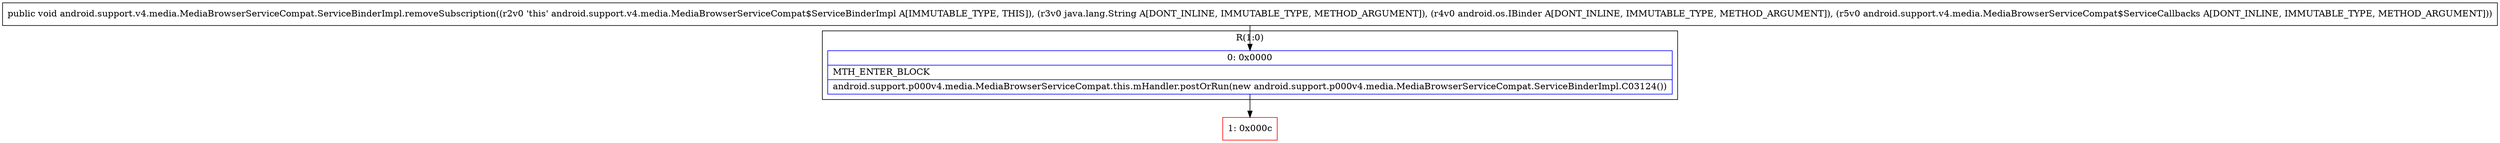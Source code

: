 digraph "CFG forandroid.support.v4.media.MediaBrowserServiceCompat.ServiceBinderImpl.removeSubscription(Ljava\/lang\/String;Landroid\/os\/IBinder;Landroid\/support\/v4\/media\/MediaBrowserServiceCompat$ServiceCallbacks;)V" {
subgraph cluster_Region_2058116467 {
label = "R(1:0)";
node [shape=record,color=blue];
Node_0 [shape=record,label="{0\:\ 0x0000|MTH_ENTER_BLOCK\l|android.support.p000v4.media.MediaBrowserServiceCompat.this.mHandler.postOrRun(new android.support.p000v4.media.MediaBrowserServiceCompat.ServiceBinderImpl.C03124())\l}"];
}
Node_1 [shape=record,color=red,label="{1\:\ 0x000c}"];
MethodNode[shape=record,label="{public void android.support.v4.media.MediaBrowserServiceCompat.ServiceBinderImpl.removeSubscription((r2v0 'this' android.support.v4.media.MediaBrowserServiceCompat$ServiceBinderImpl A[IMMUTABLE_TYPE, THIS]), (r3v0 java.lang.String A[DONT_INLINE, IMMUTABLE_TYPE, METHOD_ARGUMENT]), (r4v0 android.os.IBinder A[DONT_INLINE, IMMUTABLE_TYPE, METHOD_ARGUMENT]), (r5v0 android.support.v4.media.MediaBrowserServiceCompat$ServiceCallbacks A[DONT_INLINE, IMMUTABLE_TYPE, METHOD_ARGUMENT])) }"];
MethodNode -> Node_0;
Node_0 -> Node_1;
}

